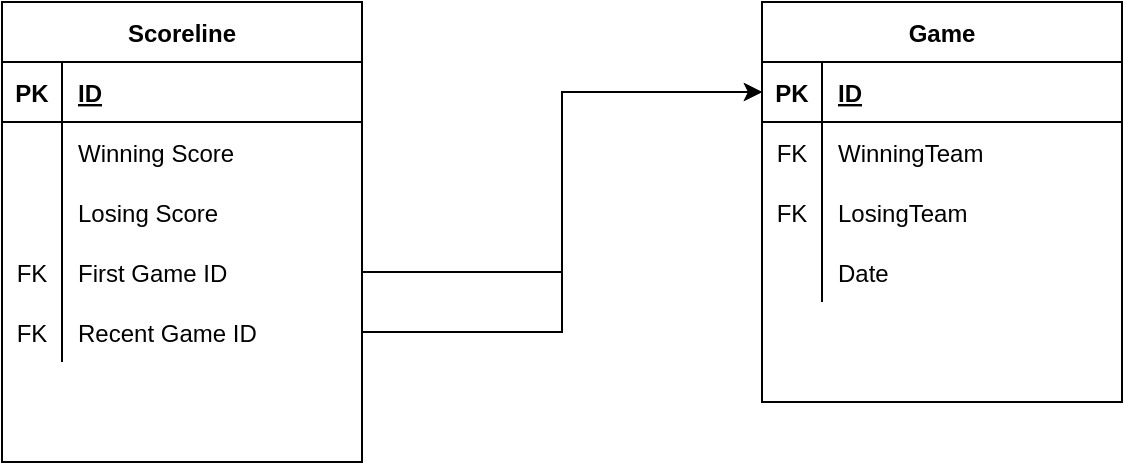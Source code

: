 <mxfile version="13.6.5" pages="2">
    <diagram id="M_mgNSwCyKA1itxU2LSq" name="Schema">
        <mxGraphModel dx="438" dy="499" grid="1" gridSize="10" guides="1" tooltips="1" connect="1" arrows="1" fold="1" page="1" pageScale="1" pageWidth="850" pageHeight="1100" math="0" shadow="0">
            <root>
                <mxCell id="0"/>
                <mxCell id="1" parent="0"/>
                <mxCell id="56" value="Scoreline" style="shape=table;startSize=30;container=1;collapsible=1;childLayout=tableLayout;fixedRows=1;rowLines=0;fontStyle=1;align=center;resizeLast=1;" parent="1" vertex="1">
                    <mxGeometry x="110" y="230" width="180" height="230" as="geometry"/>
                </mxCell>
                <mxCell id="57" value="" style="shape=partialRectangle;collapsible=0;dropTarget=0;pointerEvents=0;fillColor=none;top=0;left=0;bottom=1;right=0;points=[[0,0.5],[1,0.5]];portConstraint=eastwest;" parent="56" vertex="1">
                    <mxGeometry y="30" width="180" height="30" as="geometry"/>
                </mxCell>
                <mxCell id="58" value="PK" style="shape=partialRectangle;connectable=0;fillColor=none;top=0;left=0;bottom=0;right=0;fontStyle=1;overflow=hidden;" parent="57" vertex="1">
                    <mxGeometry width="30" height="30" as="geometry"/>
                </mxCell>
                <mxCell id="59" value="ID" style="shape=partialRectangle;connectable=0;fillColor=none;top=0;left=0;bottom=0;right=0;align=left;spacingLeft=6;fontStyle=5;overflow=hidden;" parent="57" vertex="1">
                    <mxGeometry x="30" width="150" height="30" as="geometry"/>
                </mxCell>
                <mxCell id="60" value="" style="shape=partialRectangle;collapsible=0;dropTarget=0;pointerEvents=0;fillColor=none;top=0;left=0;bottom=0;right=0;points=[[0,0.5],[1,0.5]];portConstraint=eastwest;" parent="56" vertex="1">
                    <mxGeometry y="60" width="180" height="30" as="geometry"/>
                </mxCell>
                <mxCell id="61" value="" style="shape=partialRectangle;connectable=0;fillColor=none;top=0;left=0;bottom=0;right=0;editable=1;overflow=hidden;" parent="60" vertex="1">
                    <mxGeometry width="30" height="30" as="geometry"/>
                </mxCell>
                <mxCell id="62" value="Winning Score" style="shape=partialRectangle;connectable=0;fillColor=none;top=0;left=0;bottom=0;right=0;align=left;spacingLeft=6;overflow=hidden;" parent="60" vertex="1">
                    <mxGeometry x="30" width="150" height="30" as="geometry"/>
                </mxCell>
                <mxCell id="63" value="" style="shape=partialRectangle;collapsible=0;dropTarget=0;pointerEvents=0;fillColor=none;top=0;left=0;bottom=0;right=0;points=[[0,0.5],[1,0.5]];portConstraint=eastwest;" parent="56" vertex="1">
                    <mxGeometry y="90" width="180" height="30" as="geometry"/>
                </mxCell>
                <mxCell id="64" value="" style="shape=partialRectangle;connectable=0;fillColor=none;top=0;left=0;bottom=0;right=0;editable=1;overflow=hidden;" parent="63" vertex="1">
                    <mxGeometry width="30" height="30" as="geometry"/>
                </mxCell>
                <mxCell id="65" value="Losing Score" style="shape=partialRectangle;connectable=0;fillColor=none;top=0;left=0;bottom=0;right=0;align=left;spacingLeft=6;overflow=hidden;" parent="63" vertex="1">
                    <mxGeometry x="30" width="150" height="30" as="geometry"/>
                </mxCell>
                <mxCell id="69" value="" style="shape=partialRectangle;collapsible=0;dropTarget=0;pointerEvents=0;fillColor=none;top=0;left=0;bottom=0;right=0;points=[[0,0.5],[1,0.5]];portConstraint=eastwest;" parent="56" vertex="1">
                    <mxGeometry y="120" width="180" height="30" as="geometry"/>
                </mxCell>
                <mxCell id="70" value="FK" style="shape=partialRectangle;connectable=0;fillColor=none;top=0;left=0;bottom=0;right=0;editable=1;overflow=hidden;" parent="69" vertex="1">
                    <mxGeometry width="30" height="30" as="geometry"/>
                </mxCell>
                <mxCell id="71" value="First Game ID" style="shape=partialRectangle;connectable=0;fillColor=none;top=0;left=0;bottom=0;right=0;align=left;spacingLeft=6;overflow=hidden;" parent="69" vertex="1">
                    <mxGeometry x="30" width="150" height="30" as="geometry"/>
                </mxCell>
                <mxCell id="72" value="" style="shape=partialRectangle;collapsible=0;dropTarget=0;pointerEvents=0;fillColor=none;top=0;left=0;bottom=0;right=0;points=[[0,0.5],[1,0.5]];portConstraint=eastwest;" parent="56" vertex="1">
                    <mxGeometry y="150" width="180" height="30" as="geometry"/>
                </mxCell>
                <mxCell id="73" value="FK" style="shape=partialRectangle;connectable=0;fillColor=none;top=0;left=0;bottom=0;right=0;editable=1;overflow=hidden;" parent="72" vertex="1">
                    <mxGeometry width="30" height="30" as="geometry"/>
                </mxCell>
                <mxCell id="74" value="Recent Game ID" style="shape=partialRectangle;connectable=0;fillColor=none;top=0;left=0;bottom=0;right=0;align=left;spacingLeft=6;overflow=hidden;" parent="72" vertex="1">
                    <mxGeometry x="30" width="150" height="30" as="geometry"/>
                </mxCell>
                <mxCell id="2" value="Game" style="shape=table;startSize=30;container=1;collapsible=1;childLayout=tableLayout;fixedRows=1;rowLines=0;fontStyle=1;align=center;resizeLast=1;" parent="1" vertex="1">
                    <mxGeometry x="490" y="230" width="180" height="200" as="geometry">
                        <mxRectangle x="490" y="230" width="70" height="30" as="alternateBounds"/>
                    </mxGeometry>
                </mxCell>
                <mxCell id="3" value="" style="shape=partialRectangle;collapsible=0;dropTarget=0;pointerEvents=0;fillColor=none;top=0;left=0;bottom=1;right=0;points=[[0,0.5],[1,0.5]];portConstraint=eastwest;" parent="2" vertex="1">
                    <mxGeometry y="30" width="180" height="30" as="geometry"/>
                </mxCell>
                <mxCell id="4" value="PK" style="shape=partialRectangle;connectable=0;fillColor=none;top=0;left=0;bottom=0;right=0;fontStyle=1;overflow=hidden;" parent="3" vertex="1">
                    <mxGeometry width="30" height="30" as="geometry"/>
                </mxCell>
                <mxCell id="5" value="ID" style="shape=partialRectangle;connectable=0;fillColor=none;top=0;left=0;bottom=0;right=0;align=left;spacingLeft=6;fontStyle=5;overflow=hidden;" parent="3" vertex="1">
                    <mxGeometry x="30" width="150" height="30" as="geometry"/>
                </mxCell>
                <mxCell id="9" value="" style="shape=partialRectangle;collapsible=0;dropTarget=0;pointerEvents=0;fillColor=none;top=0;left=0;bottom=0;right=0;points=[[0,0.5],[1,0.5]];portConstraint=eastwest;" parent="2" vertex="1">
                    <mxGeometry y="60" width="180" height="30" as="geometry"/>
                </mxCell>
                <mxCell id="10" value="FK" style="shape=partialRectangle;connectable=0;fillColor=none;top=0;left=0;bottom=0;right=0;editable=1;overflow=hidden;" parent="9" vertex="1">
                    <mxGeometry width="30" height="30" as="geometry"/>
                </mxCell>
                <mxCell id="11" value="WinningTeam" style="shape=partialRectangle;connectable=0;fillColor=none;top=0;left=0;bottom=0;right=0;align=left;spacingLeft=6;overflow=hidden;" parent="9" vertex="1">
                    <mxGeometry x="30" width="150" height="30" as="geometry"/>
                </mxCell>
                <mxCell id="12" value="" style="shape=partialRectangle;collapsible=0;dropTarget=0;pointerEvents=0;fillColor=none;top=0;left=0;bottom=0;right=0;points=[[0,0.5],[1,0.5]];portConstraint=eastwest;" parent="2" vertex="1">
                    <mxGeometry y="90" width="180" height="30" as="geometry"/>
                </mxCell>
                <mxCell id="13" value="FK" style="shape=partialRectangle;connectable=0;fillColor=none;top=0;left=0;bottom=0;right=0;editable=1;overflow=hidden;" parent="12" vertex="1">
                    <mxGeometry width="30" height="30" as="geometry"/>
                </mxCell>
                <mxCell id="14" value="LosingTeam" style="shape=partialRectangle;connectable=0;fillColor=none;top=0;left=0;bottom=0;right=0;align=left;spacingLeft=6;overflow=hidden;" parent="12" vertex="1">
                    <mxGeometry x="30" width="150" height="30" as="geometry"/>
                </mxCell>
                <mxCell id="37" value="" style="shape=partialRectangle;collapsible=0;dropTarget=0;pointerEvents=0;fillColor=none;top=0;left=0;bottom=0;right=0;points=[[0,0.5],[1,0.5]];portConstraint=eastwest;" parent="2" vertex="1">
                    <mxGeometry y="120" width="180" height="30" as="geometry"/>
                </mxCell>
                <mxCell id="38" value="" style="shape=partialRectangle;connectable=0;fillColor=none;top=0;left=0;bottom=0;right=0;editable=1;overflow=hidden;" parent="37" vertex="1">
                    <mxGeometry width="30" height="30" as="geometry"/>
                </mxCell>
                <mxCell id="39" value="Date" style="shape=partialRectangle;connectable=0;fillColor=none;top=0;left=0;bottom=0;right=0;align=left;spacingLeft=6;overflow=hidden;" parent="37" vertex="1">
                    <mxGeometry x="30" width="150" height="30" as="geometry"/>
                </mxCell>
                <mxCell id="93" style="edgeStyle=orthogonalEdgeStyle;rounded=0;orthogonalLoop=1;jettySize=auto;html=1;entryX=0;entryY=0.5;entryDx=0;entryDy=0;" parent="1" source="69" target="3" edge="1">
                    <mxGeometry relative="1" as="geometry"/>
                </mxCell>
                <mxCell id="94" style="edgeStyle=orthogonalEdgeStyle;rounded=0;orthogonalLoop=1;jettySize=auto;html=1;entryX=0;entryY=0.5;entryDx=0;entryDy=0;" parent="1" source="72" target="3" edge="1">
                    <mxGeometry relative="1" as="geometry"/>
                </mxCell>
            </root>
        </mxGraphModel>
    </diagram>
    <diagram id="5rOZvj-l27ysyJ1G9ddX" name="ER Diagram">
<<<<<<< HEAD
        <mxGraphModel dx="966" dy="790" grid="1" gridSize="10" guides="1" tooltips="1" connect="1" arrows="1" fold="1" page="1" pageScale="1" pageWidth="850" pageHeight="1100" math="0" shadow="0">
=======
        <mxGraphModel dx="438" dy="499" grid="1" gridSize="10" guides="1" tooltips="1" connect="1" arrows="1" fold="1" page="1" pageScale="1" pageWidth="850" pageHeight="1100" math="0" shadow="0">
>>>>>>> Added ER Diagram and Schema for Database
            <root>
                <mxCell id="QaSN_O1zBrYjsSTR1Jnt-0"/>
                <mxCell id="QaSN_O1zBrYjsSTR1Jnt-1" parent="QaSN_O1zBrYjsSTR1Jnt-0"/>
                <mxCell id="QaSN_O1zBrYjsSTR1Jnt-4" value="Scoreline" style="rounded=0;whiteSpace=wrap;html=1;fillColor=#008a00;strokeColor=#005700;fontColor=#ffffff;" parent="QaSN_O1zBrYjsSTR1Jnt-1" vertex="1">
                    <mxGeometry x="570" y="320" width="120" height="60" as="geometry"/>
                </mxCell>
                <mxCell id="QaSN_O1zBrYjsSTR1Jnt-9" value="1..2" style="edgeStyle=none;rounded=0;orthogonalLoop=1;jettySize=auto;html=1;entryX=0;entryY=0.5;entryDx=0;entryDy=0;shape=link;" parent="QaSN_O1zBrYjsSTR1Jnt-1" source="QaSN_O1zBrYjsSTR1Jnt-5" target="QaSN_O1zBrYjsSTR1Jnt-7" edge="1">
                    <mxGeometry y="10" relative="1" as="geometry">
                        <mxPoint as="offset"/>
                    </mxGeometry>
                </mxCell>
                <mxCell id="QaSN_O1zBrYjsSTR1Jnt-5" value="Game" style="rounded=0;whiteSpace=wrap;html=1;fillColor=#008a00;strokeColor=#005700;fontColor=#ffffff;" parent="QaSN_O1zBrYjsSTR1Jnt-1" vertex="1">
                    <mxGeometry x="200" y="320" width="120" height="60" as="geometry"/>
                </mxCell>
                <mxCell id="QaSN_O1zBrYjsSTR1Jnt-6" value="Date" style="ellipse;whiteSpace=wrap;html=1;" parent="QaSN_O1zBrYjsSTR1Jnt-1" vertex="1">
                    <mxGeometry x="120" y="200" width="70" height="50" as="geometry"/>
                </mxCell>
                <mxCell id="QaSN_O1zBrYjsSTR1Jnt-7" value="Ended With" style="rhombus;whiteSpace=wrap;html=1;fillColor=#6a00ff;strokeColor=#3700CC;fontColor=#ffffff;" parent="QaSN_O1zBrYjsSTR1Jnt-1" vertex="1">
                    <mxGeometry x="400" y="310" width="80" height="80" as="geometry"/>
                </mxCell>
                <mxCell id="QaSN_O1zBrYjsSTR1Jnt-10" value="" style="endArrow=none;html=1;exitX=1;exitY=0.5;exitDx=0;exitDy=0;entryX=0;entryY=0.5;entryDx=0;entryDy=0;" parent="QaSN_O1zBrYjsSTR1Jnt-1" source="QaSN_O1zBrYjsSTR1Jnt-7" target="QaSN_O1zBrYjsSTR1Jnt-4" edge="1">
                    <mxGeometry width="50" height="50" relative="1" as="geometry">
                        <mxPoint x="480" y="340" as="sourcePoint"/>
                        <mxPoint x="530" y="290" as="targetPoint"/>
                    </mxGeometry>
                </mxCell>
                <mxCell id="QaSN_O1zBrYjsSTR1Jnt-14" value="1" style="edgeLabel;html=1;align=center;verticalAlign=middle;resizable=0;points=[];" parent="QaSN_O1zBrYjsSTR1Jnt-10" vertex="1" connectable="0">
                    <mxGeometry x="0.511" relative="1" as="geometry">
                        <mxPoint x="-18" y="-10" as="offset"/>
                    </mxGeometry>
                </mxCell>
                <mxCell id="QaSN_O1zBrYjsSTR1Jnt-15" value="" style="endArrow=none;html=1;exitX=0.5;exitY=1;exitDx=0;exitDy=0;entryX=0.75;entryY=0;entryDx=0;entryDy=0;" parent="QaSN_O1zBrYjsSTR1Jnt-1" source="EZe4X36fz7a8xPDVBDjG-0" target="QaSN_O1zBrYjsSTR1Jnt-5" edge="1">
                    <mxGeometry width="50" height="50" relative="1" as="geometry">
                        <mxPoint x="220" y="260" as="sourcePoint"/>
                        <mxPoint x="270" y="210" as="targetPoint"/>
                    </mxGeometry>
                </mxCell>
                <mxCell id="QaSN_O1zBrYjsSTR1Jnt-16" value="Losing Team" style="ellipse;whiteSpace=wrap;html=1;" parent="QaSN_O1zBrYjsSTR1Jnt-1" vertex="1">
                    <mxGeometry x="250" y="420" width="70" height="50" as="geometry"/>
                </mxCell>
                <mxCell id="QaSN_O1zBrYjsSTR1Jnt-17" value="Winning Team" style="ellipse;whiteSpace=wrap;html=1;" parent="QaSN_O1zBrYjsSTR1Jnt-1" vertex="1">
                    <mxGeometry x="140" y="420" width="70" height="50" as="geometry"/>
                </mxCell>
                <mxCell id="QaSN_O1zBrYjsSTR1Jnt-18" value="" style="endArrow=none;html=1;exitX=0.5;exitY=1;exitDx=0;exitDy=0;entryX=1;entryY=0;entryDx=0;entryDy=0;" parent="QaSN_O1zBrYjsSTR1Jnt-1" source="QaSN_O1zBrYjsSTR1Jnt-5" target="QaSN_O1zBrYjsSTR1Jnt-17" edge="1">
                    <mxGeometry width="50" height="50" relative="1" as="geometry">
                        <mxPoint x="165" y="260" as="sourcePoint"/>
                        <mxPoint x="240" y="330" as="targetPoint"/>
                    </mxGeometry>
                </mxCell>
                <mxCell id="QaSN_O1zBrYjsSTR1Jnt-19" value="" style="endArrow=none;html=1;exitX=0.75;exitY=1;exitDx=0;exitDy=0;entryX=0.5;entryY=0;entryDx=0;entryDy=0;" parent="QaSN_O1zBrYjsSTR1Jnt-1" source="QaSN_O1zBrYjsSTR1Jnt-5" target="QaSN_O1zBrYjsSTR1Jnt-16" edge="1">
                    <mxGeometry width="50" height="50" relative="1" as="geometry">
                        <mxPoint x="175" y="270" as="sourcePoint"/>
                        <mxPoint x="250" y="340" as="targetPoint"/>
                    </mxGeometry>
                </mxCell>
                <mxCell id="EZe4X36fz7a8xPDVBDjG-0" value="&lt;u&gt;ID&lt;/u&gt;" style="ellipse;whiteSpace=wrap;html=1;" parent="QaSN_O1zBrYjsSTR1Jnt-1" vertex="1">
                    <mxGeometry x="240" y="200" width="70" height="50" as="geometry"/>
                </mxCell>
                <mxCell id="EZe4X36fz7a8xPDVBDjG-2" value="" style="endArrow=none;html=1;exitX=0.5;exitY=1;exitDx=0;exitDy=0;entryX=0.25;entryY=0;entryDx=0;entryDy=0;" parent="QaSN_O1zBrYjsSTR1Jnt-1" source="QaSN_O1zBrYjsSTR1Jnt-6" target="QaSN_O1zBrYjsSTR1Jnt-5" edge="1">
                    <mxGeometry width="50" height="50" relative="1" as="geometry">
                        <mxPoint x="285" y="260" as="sourcePoint"/>
                        <mxPoint x="300" y="330" as="targetPoint"/>
                    </mxGeometry>
                </mxCell>
                <mxCell id="EZe4X36fz7a8xPDVBDjG-3" value="&lt;u&gt;ID&lt;/u&gt;" style="ellipse;whiteSpace=wrap;html=1;" parent="QaSN_O1zBrYjsSTR1Jnt-1" vertex="1">
                    <mxGeometry x="595" y="190" width="70" height="50" as="geometry"/>
                </mxCell>
                <mxCell id="EZe4X36fz7a8xPDVBDjG-5" value="" style="endArrow=none;html=1;entryX=0.5;entryY=1;entryDx=0;entryDy=0;exitX=0.5;exitY=0;exitDx=0;exitDy=0;" parent="QaSN_O1zBrYjsSTR1Jnt-1" source="QaSN_O1zBrYjsSTR1Jnt-4" target="EZe4X36fz7a8xPDVBDjG-3" edge="1">
                    <mxGeometry width="50" height="50" relative="1" as="geometry">
                        <mxPoint x="630" y="310" as="sourcePoint"/>
                        <mxPoint x="240" y="330" as="targetPoint"/>
                    </mxGeometry>
                </mxCell>
                <mxCell id="EZe4X36fz7a8xPDVBDjG-6" value="LosingScore" style="ellipse;whiteSpace=wrap;html=1;" parent="QaSN_O1zBrYjsSTR1Jnt-1" vertex="1">
                    <mxGeometry x="710" y="420" width="90" height="70" as="geometry"/>
                </mxCell>
                <mxCell id="EZe4X36fz7a8xPDVBDjG-7" value="WinningScore" style="ellipse;whiteSpace=wrap;html=1;" parent="QaSN_O1zBrYjsSTR1Jnt-1" vertex="1">
                    <mxGeometry x="560" y="440" width="100" height="60" as="geometry"/>
                </mxCell>
                <mxCell id="EZe4X36fz7a8xPDVBDjG-8" value="" style="endArrow=none;html=1;entryX=0.5;entryY=0;entryDx=0;entryDy=0;exitX=0.75;exitY=1;exitDx=0;exitDy=0;" parent="QaSN_O1zBrYjsSTR1Jnt-1" source="QaSN_O1zBrYjsSTR1Jnt-4" target="EZe4X36fz7a8xPDVBDjG-6" edge="1">
                    <mxGeometry width="50" height="50" relative="1" as="geometry">
                        <mxPoint x="640" y="330" as="sourcePoint"/>
                        <mxPoint x="640" y="250" as="targetPoint"/>
                    </mxGeometry>
                </mxCell>
                <mxCell id="EZe4X36fz7a8xPDVBDjG-9" value="" style="endArrow=none;html=1;entryX=0.5;entryY=0;entryDx=0;entryDy=0;exitX=0.25;exitY=1;exitDx=0;exitDy=0;" parent="QaSN_O1zBrYjsSTR1Jnt-1" source="QaSN_O1zBrYjsSTR1Jnt-4" target="EZe4X36fz7a8xPDVBDjG-7" edge="1">
                    <mxGeometry width="50" height="50" relative="1" as="geometry">
                        <mxPoint x="670" y="390" as="sourcePoint"/>
                        <mxPoint x="765" y="430" as="targetPoint"/>
                    </mxGeometry>
                </mxCell>
            </root>
        </mxGraphModel>
    </diagram>
</mxfile>
